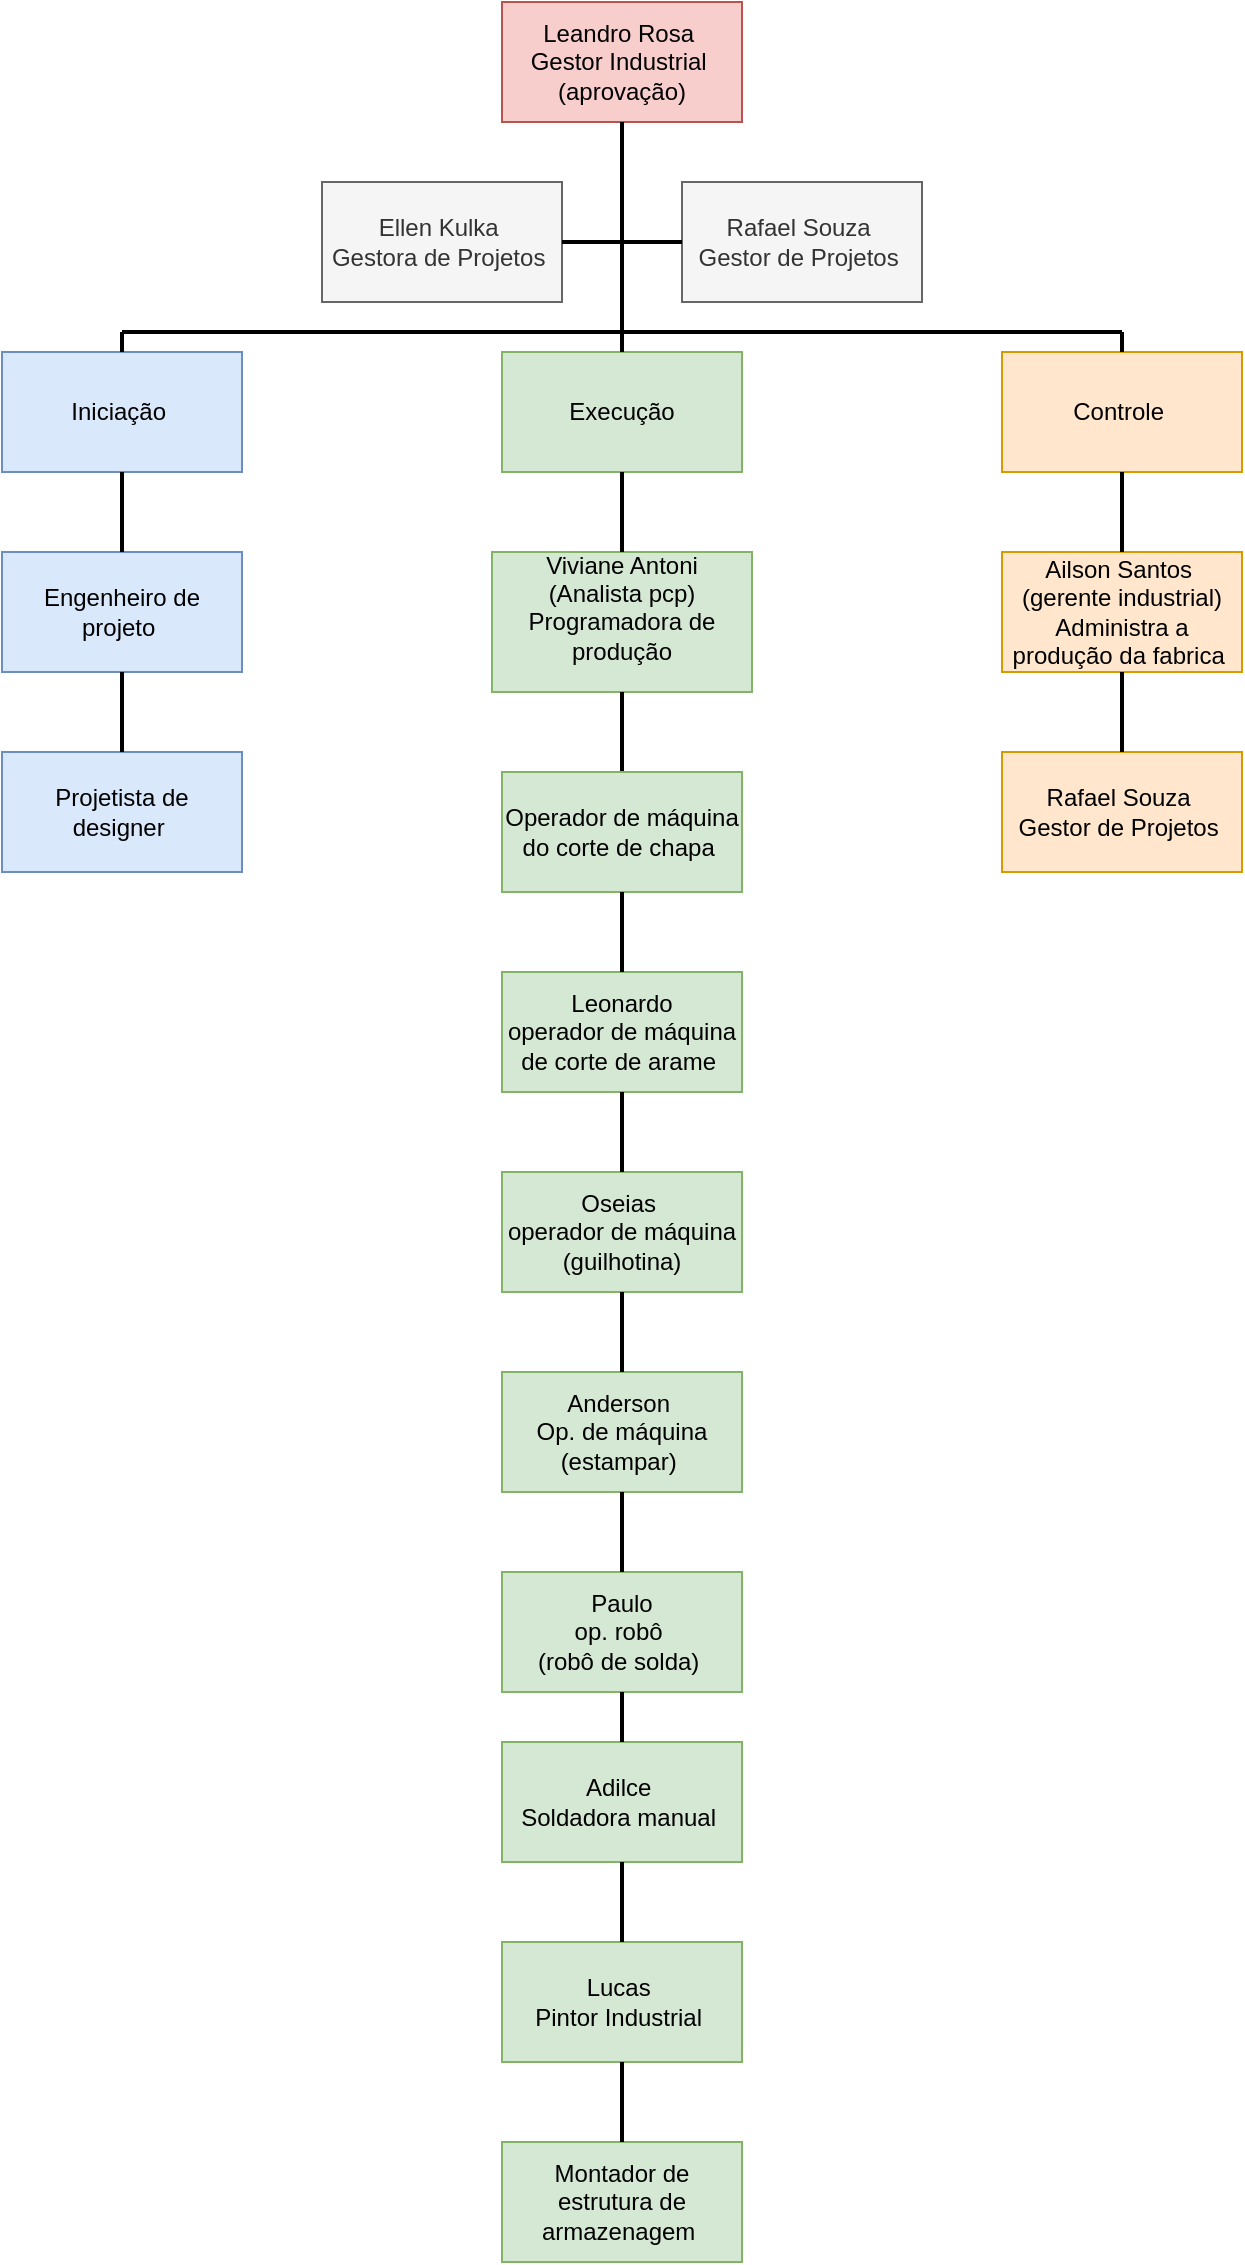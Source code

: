 <mxfile version="23.1.6" type="github">
  <diagram name="Página-1" id="6uS0WetJ5J6ZwX3IwLx4">
    <mxGraphModel dx="1434" dy="790" grid="1" gridSize="10" guides="1" tooltips="1" connect="1" arrows="1" fold="1" page="1" pageScale="1" pageWidth="827" pageHeight="1169" math="0" shadow="0">
      <root>
        <mxCell id="0" />
        <mxCell id="1" parent="0" />
        <mxCell id="vAH9-JgrMwi1qmQs-AQU-1" value="&lt;font style=&quot;vertical-align: inherit;&quot;&gt;&lt;font style=&quot;vertical-align: inherit;&quot;&gt;Ellen Kulka&amp;nbsp;&lt;br&gt;Gestora de Projetos&amp;nbsp;&lt;br&gt;&lt;/font&gt;&lt;/font&gt;" style="rounded=0;whiteSpace=wrap;html=1;fillColor=#f5f5f5;fontColor=#333333;strokeColor=#666666;" vertex="1" parent="1">
          <mxGeometry x="280" y="120" width="120" height="60" as="geometry" />
        </mxCell>
        <mxCell id="vAH9-JgrMwi1qmQs-AQU-2" value="&lt;font style=&quot;vertical-align: inherit;&quot;&gt;&lt;font style=&quot;vertical-align: inherit;&quot;&gt;Rafael Souza&amp;nbsp;&lt;br&gt;Gestor de Projetos&amp;nbsp;&lt;br&gt;&lt;/font&gt;&lt;/font&gt;" style="rounded=0;whiteSpace=wrap;html=1;fillColor=#f5f5f5;fontColor=#333333;strokeColor=#666666;" vertex="1" parent="1">
          <mxGeometry x="460" y="120" width="120" height="60" as="geometry" />
        </mxCell>
        <mxCell id="vAH9-JgrMwi1qmQs-AQU-4" value="" style="line;strokeWidth=2;html=1;" vertex="1" parent="1">
          <mxGeometry x="400" y="145" width="60" height="10" as="geometry" />
        </mxCell>
        <mxCell id="ya2Us7TS8DltyS4jlQr1-1" value="Leandro Rosa&amp;nbsp;&lt;br&gt;Gestor Industrial&amp;nbsp;&lt;br&gt;(aprovação)" style="rounded=0;whiteSpace=wrap;html=1;fillColor=#f8cecc;strokeColor=#b85450;" vertex="1" parent="1">
          <mxGeometry x="370" y="30" width="120" height="60" as="geometry" />
        </mxCell>
        <mxCell id="ya2Us7TS8DltyS4jlQr1-3" value="" style="line;strokeWidth=2;direction=south;html=1;" vertex="1" parent="1">
          <mxGeometry x="425" y="90" width="10" height="60" as="geometry" />
        </mxCell>
        <mxCell id="ya2Us7TS8DltyS4jlQr1-4" value="Iniciação&amp;nbsp;" style="rounded=0;whiteSpace=wrap;html=1;fillColor=#dae8fc;strokeColor=#6c8ebf;" vertex="1" parent="1">
          <mxGeometry x="120" y="205" width="120" height="60" as="geometry" />
        </mxCell>
        <mxCell id="ya2Us7TS8DltyS4jlQr1-5" value="Execução" style="rounded=0;whiteSpace=wrap;html=1;fillColor=#d5e8d4;strokeColor=#82b366;" vertex="1" parent="1">
          <mxGeometry x="370" y="205" width="120" height="60" as="geometry" />
        </mxCell>
        <mxCell id="ya2Us7TS8DltyS4jlQr1-6" value="Controle&amp;nbsp;" style="rounded=0;whiteSpace=wrap;html=1;fillColor=#ffe6cc;strokeColor=#d79b00;" vertex="1" parent="1">
          <mxGeometry x="620" y="205" width="120" height="60" as="geometry" />
        </mxCell>
        <mxCell id="ya2Us7TS8DltyS4jlQr1-7" value="Engenheiro de projeto&amp;nbsp;" style="rounded=0;whiteSpace=wrap;html=1;fillColor=#dae8fc;strokeColor=#6c8ebf;" vertex="1" parent="1">
          <mxGeometry x="120" y="305" width="120" height="60" as="geometry" />
        </mxCell>
        <mxCell id="ya2Us7TS8DltyS4jlQr1-8" value="Projetista de designer&amp;nbsp;" style="rounded=0;whiteSpace=wrap;html=1;fillColor=#dae8fc;strokeColor=#6c8ebf;" vertex="1" parent="1">
          <mxGeometry x="120" y="405" width="120" height="60" as="geometry" />
        </mxCell>
        <mxCell id="ya2Us7TS8DltyS4jlQr1-9" value="Viviane Antoni &lt;br&gt;(Analista pcp)&lt;br&gt;Programadora de produção&lt;br&gt;&lt;div&gt;&lt;br&gt;&lt;/div&gt;" style="rounded=0;whiteSpace=wrap;html=1;fillColor=#d5e8d4;strokeColor=#82b366;" vertex="1" parent="1">
          <mxGeometry x="365" y="305" width="130" height="70" as="geometry" />
        </mxCell>
        <mxCell id="ya2Us7TS8DltyS4jlQr1-10" value="Ailson Santos&amp;nbsp;&lt;br&gt;(gerente industrial)&lt;br&gt;Administra a produção da fabrica&amp;nbsp;" style="rounded=0;whiteSpace=wrap;html=1;fillColor=#ffe6cc;strokeColor=#d79b00;" vertex="1" parent="1">
          <mxGeometry x="620" y="305" width="120" height="60" as="geometry" />
        </mxCell>
        <mxCell id="ya2Us7TS8DltyS4jlQr1-11" value="" style="line;strokeWidth=2;html=1;" vertex="1" parent="1">
          <mxGeometry x="180" y="190" width="500" height="10" as="geometry" />
        </mxCell>
        <mxCell id="ya2Us7TS8DltyS4jlQr1-12" value="" style="line;strokeWidth=2;direction=south;html=1;" vertex="1" parent="1">
          <mxGeometry x="425" y="140" width="10" height="55" as="geometry" />
        </mxCell>
        <mxCell id="ya2Us7TS8DltyS4jlQr1-13" value="" style="line;strokeWidth=2;direction=south;html=1;" vertex="1" parent="1">
          <mxGeometry x="175" y="195" width="10" height="10" as="geometry" />
        </mxCell>
        <mxCell id="ya2Us7TS8DltyS4jlQr1-15" value="" style="line;strokeWidth=2;direction=south;html=1;" vertex="1" parent="1">
          <mxGeometry x="425" y="195" width="10" height="10" as="geometry" />
        </mxCell>
        <mxCell id="ya2Us7TS8DltyS4jlQr1-16" value="" style="line;strokeWidth=2;direction=south;html=1;" vertex="1" parent="1">
          <mxGeometry x="675" y="195" width="10" height="10" as="geometry" />
        </mxCell>
        <mxCell id="ya2Us7TS8DltyS4jlQr1-17" value="" style="line;strokeWidth=2;direction=south;html=1;" vertex="1" parent="1">
          <mxGeometry x="175" y="265" width="10" height="40" as="geometry" />
        </mxCell>
        <mxCell id="ya2Us7TS8DltyS4jlQr1-18" value="" style="line;strokeWidth=2;direction=south;html=1;" vertex="1" parent="1">
          <mxGeometry x="175" y="365" width="10" height="40" as="geometry" />
        </mxCell>
        <mxCell id="ya2Us7TS8DltyS4jlQr1-19" value="" style="line;strokeWidth=2;direction=south;html=1;" vertex="1" parent="1">
          <mxGeometry x="425" y="265" width="10" height="40" as="geometry" />
        </mxCell>
        <mxCell id="ya2Us7TS8DltyS4jlQr1-20" value="" style="line;strokeWidth=2;direction=south;html=1;" vertex="1" parent="1">
          <mxGeometry x="425" y="375" width="10" height="40" as="geometry" />
        </mxCell>
        <mxCell id="ya2Us7TS8DltyS4jlQr1-21" value="Leonardo &lt;br&gt;operador de máquina de corte de arame&amp;nbsp;" style="rounded=0;whiteSpace=wrap;html=1;fillColor=#d5e8d4;strokeColor=#82b366;" vertex="1" parent="1">
          <mxGeometry x="370" y="515" width="120" height="60" as="geometry" />
        </mxCell>
        <mxCell id="ya2Us7TS8DltyS4jlQr1-23" value="Operador de máquina do corte de chapa&amp;nbsp;" style="rounded=0;whiteSpace=wrap;html=1;fillColor=#d5e8d4;strokeColor=#82b366;" vertex="1" parent="1">
          <mxGeometry x="370" y="415" width="120" height="60" as="geometry" />
        </mxCell>
        <mxCell id="ya2Us7TS8DltyS4jlQr1-24" value="" style="line;strokeWidth=2;direction=south;html=1;" vertex="1" parent="1">
          <mxGeometry x="675" y="265" width="10" height="40" as="geometry" />
        </mxCell>
        <mxCell id="ya2Us7TS8DltyS4jlQr1-26" value="" style="line;strokeWidth=2;direction=south;html=1;" vertex="1" parent="1">
          <mxGeometry x="425" y="475" width="10" height="40" as="geometry" />
        </mxCell>
        <mxCell id="ya2Us7TS8DltyS4jlQr1-27" value="Oseias&amp;nbsp;&lt;br&gt;operador de máquina (guilhotina)" style="rounded=0;whiteSpace=wrap;html=1;fillColor=#d5e8d4;strokeColor=#82b366;" vertex="1" parent="1">
          <mxGeometry x="370" y="615" width="120" height="60" as="geometry" />
        </mxCell>
        <mxCell id="ya2Us7TS8DltyS4jlQr1-28" value="Anderson&amp;nbsp;&lt;br&gt;Op. de máquina (estampar)&amp;nbsp;" style="rounded=0;whiteSpace=wrap;html=1;fillColor=#d5e8d4;strokeColor=#82b366;" vertex="1" parent="1">
          <mxGeometry x="370" y="715" width="120" height="60" as="geometry" />
        </mxCell>
        <mxCell id="ya2Us7TS8DltyS4jlQr1-29" value="Paulo&lt;br&gt;op. robô&amp;nbsp;&lt;br&gt;(robô de solda)&amp;nbsp;" style="rounded=0;whiteSpace=wrap;html=1;fillColor=#d5e8d4;strokeColor=#82b366;" vertex="1" parent="1">
          <mxGeometry x="370" y="815" width="120" height="60" as="geometry" />
        </mxCell>
        <mxCell id="ya2Us7TS8DltyS4jlQr1-30" value="Adilce&amp;nbsp;&lt;br&gt;Soldadora manual&amp;nbsp;" style="rounded=0;whiteSpace=wrap;html=1;fillColor=#d5e8d4;strokeColor=#82b366;" vertex="1" parent="1">
          <mxGeometry x="370" y="900" width="120" height="60" as="geometry" />
        </mxCell>
        <mxCell id="ya2Us7TS8DltyS4jlQr1-31" value="Lucas&amp;nbsp;&lt;br&gt;Pintor Industrial&amp;nbsp;" style="rounded=0;whiteSpace=wrap;html=1;fillColor=#d5e8d4;strokeColor=#82b366;" vertex="1" parent="1">
          <mxGeometry x="370" y="1000" width="120" height="60" as="geometry" />
        </mxCell>
        <mxCell id="ya2Us7TS8DltyS4jlQr1-32" value="Montador de estrutura de armazenagem&amp;nbsp;" style="rounded=0;whiteSpace=wrap;html=1;fillColor=#d5e8d4;strokeColor=#82b366;" vertex="1" parent="1">
          <mxGeometry x="370" y="1100" width="120" height="60" as="geometry" />
        </mxCell>
        <mxCell id="ya2Us7TS8DltyS4jlQr1-33" value="" style="line;strokeWidth=2;direction=south;html=1;" vertex="1" parent="1">
          <mxGeometry x="425" y="575" width="10" height="40" as="geometry" />
        </mxCell>
        <mxCell id="ya2Us7TS8DltyS4jlQr1-34" value="" style="line;strokeWidth=2;direction=south;html=1;" vertex="1" parent="1">
          <mxGeometry x="425" y="675" width="10" height="40" as="geometry" />
        </mxCell>
        <mxCell id="ya2Us7TS8DltyS4jlQr1-35" value="" style="line;strokeWidth=2;direction=south;html=1;" vertex="1" parent="1">
          <mxGeometry x="425" y="1060" width="10" height="40" as="geometry" />
        </mxCell>
        <mxCell id="ya2Us7TS8DltyS4jlQr1-36" value="" style="line;strokeWidth=2;direction=south;html=1;" vertex="1" parent="1">
          <mxGeometry x="425" y="960" width="10" height="40" as="geometry" />
        </mxCell>
        <mxCell id="ya2Us7TS8DltyS4jlQr1-37" value="" style="line;strokeWidth=2;direction=south;html=1;" vertex="1" parent="1">
          <mxGeometry x="425" y="875" width="10" height="25" as="geometry" />
        </mxCell>
        <mxCell id="ya2Us7TS8DltyS4jlQr1-38" value="" style="line;strokeWidth=2;direction=south;html=1;" vertex="1" parent="1">
          <mxGeometry x="425" y="775" width="10" height="40" as="geometry" />
        </mxCell>
        <mxCell id="ya2Us7TS8DltyS4jlQr1-43" value="&lt;font style=&quot;vertical-align: inherit;&quot;&gt;&lt;font style=&quot;vertical-align: inherit;&quot;&gt;Rafael Souza&amp;nbsp;&lt;br&gt;Gestor de Projetos&amp;nbsp;&lt;br&gt;&lt;/font&gt;&lt;/font&gt;" style="rounded=0;whiteSpace=wrap;html=1;fillColor=#ffe6cc;strokeColor=#d79b00;" vertex="1" parent="1">
          <mxGeometry x="620" y="405" width="120" height="60" as="geometry" />
        </mxCell>
        <mxCell id="ya2Us7TS8DltyS4jlQr1-44" value="" style="line;strokeWidth=2;direction=south;html=1;" vertex="1" parent="1">
          <mxGeometry x="675" y="365" width="10" height="40" as="geometry" />
        </mxCell>
      </root>
    </mxGraphModel>
  </diagram>
</mxfile>
